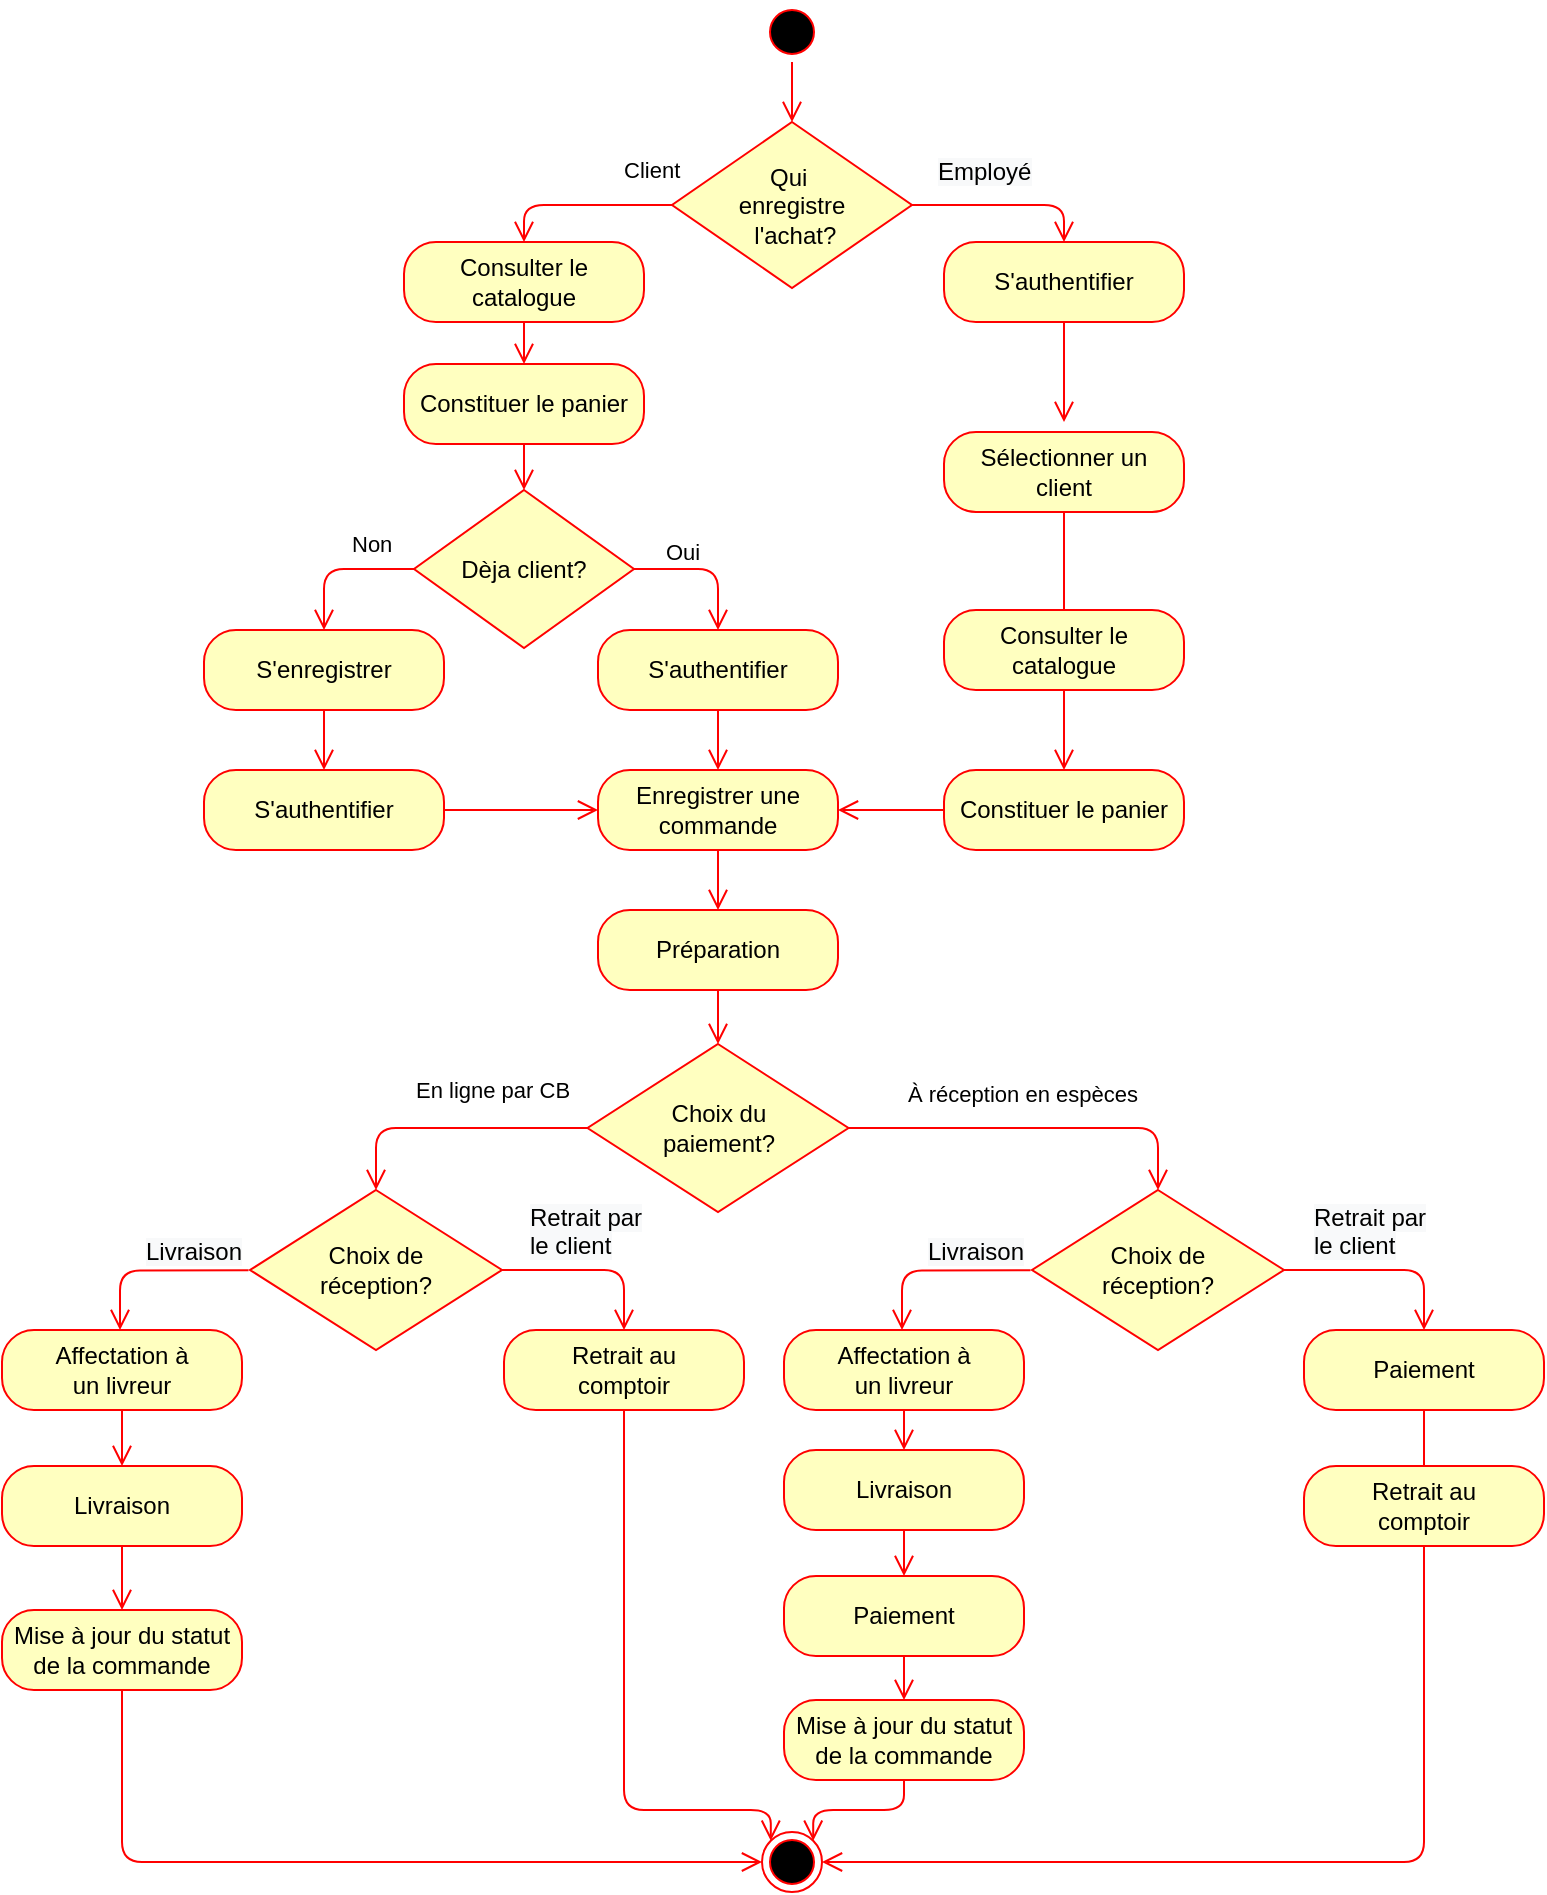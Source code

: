 <mxfile version="12.9.3" type="github">
  <diagram id="C5RBs43oDa-KdzZeNtuy" name="Page-1">
    <mxGraphModel dx="1598" dy="412" grid="1" gridSize="10" guides="1" tooltips="1" connect="1" arrows="1" fold="1" page="1" pageScale="1" pageWidth="827" pageHeight="1169" math="0" shadow="0">
      <root>
        <mxCell id="WIyWlLk6GJQsqaUBKTNV-0" />
        <mxCell id="WIyWlLk6GJQsqaUBKTNV-1" parent="WIyWlLk6GJQsqaUBKTNV-0" />
        <mxCell id="DZtqvsGBUFGNdlKDPb9Z-2" value="Consulter le catalogue" style="rounded=1;whiteSpace=wrap;html=1;arcSize=40;fontColor=#000000;fillColor=#ffffc0;strokeColor=#ff0000;" parent="WIyWlLk6GJQsqaUBKTNV-1" vertex="1">
          <mxGeometry x="200" y="136" width="120" height="40" as="geometry" />
        </mxCell>
        <mxCell id="DZtqvsGBUFGNdlKDPb9Z-3" value="" style="edgeStyle=orthogonalEdgeStyle;html=1;verticalAlign=bottom;endArrow=open;endSize=8;strokeColor=#ff0000;entryX=0.5;entryY=0;entryDx=0;entryDy=0;" parent="WIyWlLk6GJQsqaUBKTNV-1" source="DZtqvsGBUFGNdlKDPb9Z-2" target="DZtqvsGBUFGNdlKDPb9Z-4" edge="1">
          <mxGeometry relative="1" as="geometry">
            <mxPoint x="66" y="186" as="targetPoint" />
          </mxGeometry>
        </mxCell>
        <mxCell id="DZtqvsGBUFGNdlKDPb9Z-4" value="Constituer le panier" style="rounded=1;whiteSpace=wrap;html=1;arcSize=40;fontColor=#000000;fillColor=#ffffc0;strokeColor=#ff0000;" parent="WIyWlLk6GJQsqaUBKTNV-1" vertex="1">
          <mxGeometry x="200" y="197" width="120" height="40" as="geometry" />
        </mxCell>
        <mxCell id="DZtqvsGBUFGNdlKDPb9Z-5" value="" style="edgeStyle=orthogonalEdgeStyle;html=1;verticalAlign=bottom;endArrow=open;endSize=8;strokeColor=#ff0000;exitX=0.5;exitY=1;exitDx=0;exitDy=0;" parent="WIyWlLk6GJQsqaUBKTNV-1" source="DZtqvsGBUFGNdlKDPb9Z-4" edge="1">
          <mxGeometry relative="1" as="geometry">
            <mxPoint x="260" y="260" as="targetPoint" />
            <mxPoint x="510" y="441" as="sourcePoint" />
            <Array as="points" />
          </mxGeometry>
        </mxCell>
        <mxCell id="DZtqvsGBUFGNdlKDPb9Z-6" value="Qui&amp;nbsp;&lt;br&gt;enregistre&lt;br&gt;&amp;nbsp;l&#39;achat?" style="rhombus;whiteSpace=wrap;html=1;fillColor=#ffffc0;strokeColor=#ff0000;" parent="WIyWlLk6GJQsqaUBKTNV-1" vertex="1">
          <mxGeometry x="334" y="76" width="120" height="83" as="geometry" />
        </mxCell>
        <mxCell id="DZtqvsGBUFGNdlKDPb9Z-7" value="&lt;span style=&quot;font-size: 12px ; text-align: center ; white-space: normal ; background-color: rgb(248 , 249 , 250)&quot;&gt;Employé&lt;/span&gt;" style="edgeStyle=orthogonalEdgeStyle;html=1;align=left;verticalAlign=bottom;endArrow=open;endSize=8;strokeColor=#ff0000;entryX=0.5;entryY=0;entryDx=0;entryDy=0;" parent="WIyWlLk6GJQsqaUBKTNV-1" source="DZtqvsGBUFGNdlKDPb9Z-6" target="DZtqvsGBUFGNdlKDPb9Z-25" edge="1">
          <mxGeometry x="-0.781" y="9" relative="1" as="geometry">
            <mxPoint x="560" y="316" as="targetPoint" />
            <mxPoint y="1" as="offset" />
          </mxGeometry>
        </mxCell>
        <mxCell id="DZtqvsGBUFGNdlKDPb9Z-8" value="Client" style="edgeStyle=orthogonalEdgeStyle;html=1;align=left;verticalAlign=top;endArrow=open;endSize=8;strokeColor=#ff0000;exitX=0;exitY=0.5;exitDx=0;exitDy=0;entryX=0.5;entryY=0;entryDx=0;entryDy=0;" parent="WIyWlLk6GJQsqaUBKTNV-1" source="DZtqvsGBUFGNdlKDPb9Z-6" target="DZtqvsGBUFGNdlKDPb9Z-2" edge="1">
          <mxGeometry x="-0.426" y="-31" relative="1" as="geometry">
            <mxPoint x="260" y="146" as="targetPoint" />
            <mxPoint x="320" y="118" as="sourcePoint" />
            <Array as="points">
              <mxPoint x="260" y="118" />
            </Array>
            <mxPoint as="offset" />
          </mxGeometry>
        </mxCell>
        <mxCell id="DZtqvsGBUFGNdlKDPb9Z-9" value="Dèja client?" style="rhombus;whiteSpace=wrap;html=1;fillColor=#ffffc0;strokeColor=#ff0000;" parent="WIyWlLk6GJQsqaUBKTNV-1" vertex="1">
          <mxGeometry x="205" y="260" width="110" height="79" as="geometry" />
        </mxCell>
        <mxCell id="DZtqvsGBUFGNdlKDPb9Z-10" value="Oui" style="edgeStyle=orthogonalEdgeStyle;html=1;align=left;verticalAlign=bottom;endArrow=open;endSize=8;strokeColor=#ff0000;entryX=0.5;entryY=0;entryDx=0;entryDy=0;exitX=1;exitY=0.5;exitDx=0;exitDy=0;" parent="WIyWlLk6GJQsqaUBKTNV-1" source="DZtqvsGBUFGNdlKDPb9Z-9" target="DZtqvsGBUFGNdlKDPb9Z-18" edge="1">
          <mxGeometry x="-0.608" relative="1" as="geometry">
            <mxPoint x="350" y="510" as="targetPoint" />
            <mxPoint as="offset" />
            <Array as="points">
              <mxPoint x="315" y="300" />
              <mxPoint x="357" y="300" />
            </Array>
          </mxGeometry>
        </mxCell>
        <mxCell id="DZtqvsGBUFGNdlKDPb9Z-11" value="Non" style="edgeStyle=orthogonalEdgeStyle;html=1;align=left;verticalAlign=top;endArrow=open;endSize=8;strokeColor=#ff0000;exitX=0;exitY=0.5;exitDx=0;exitDy=0;entryX=0.5;entryY=0;entryDx=0;entryDy=0;" parent="WIyWlLk6GJQsqaUBKTNV-1" source="DZtqvsGBUFGNdlKDPb9Z-9" target="DZtqvsGBUFGNdlKDPb9Z-12" edge="1">
          <mxGeometry x="-0.119" y="-26" relative="1" as="geometry">
            <mxPoint x="110" y="450" as="targetPoint" />
            <mxPoint x="210" y="480" as="sourcePoint" />
            <Array as="points">
              <mxPoint x="205" y="300" />
              <mxPoint x="160" y="300" />
            </Array>
            <mxPoint as="offset" />
          </mxGeometry>
        </mxCell>
        <mxCell id="DZtqvsGBUFGNdlKDPb9Z-12" value="S&#39;enregistrer" style="rounded=1;whiteSpace=wrap;html=1;arcSize=40;fontColor=#000000;fillColor=#ffffc0;strokeColor=#ff0000;" parent="WIyWlLk6GJQsqaUBKTNV-1" vertex="1">
          <mxGeometry x="100" y="330" width="120" height="40" as="geometry" />
        </mxCell>
        <mxCell id="DZtqvsGBUFGNdlKDPb9Z-13" value="" style="edgeStyle=orthogonalEdgeStyle;html=1;verticalAlign=bottom;endArrow=open;endSize=8;strokeColor=#ff0000;entryX=0.5;entryY=0;entryDx=0;entryDy=0;" parent="WIyWlLk6GJQsqaUBKTNV-1" source="DZtqvsGBUFGNdlKDPb9Z-12" target="DZtqvsGBUFGNdlKDPb9Z-16" edge="1">
          <mxGeometry relative="1" as="geometry">
            <mxPoint x="30" y="630" as="targetPoint" />
          </mxGeometry>
        </mxCell>
        <mxCell id="DZtqvsGBUFGNdlKDPb9Z-16" value="S&#39;authentifier" style="rounded=1;whiteSpace=wrap;html=1;arcSize=40;fontColor=#000000;fillColor=#ffffc0;strokeColor=#ff0000;" parent="WIyWlLk6GJQsqaUBKTNV-1" vertex="1">
          <mxGeometry x="100" y="400" width="120" height="40" as="geometry" />
        </mxCell>
        <mxCell id="DZtqvsGBUFGNdlKDPb9Z-17" value="" style="edgeStyle=orthogonalEdgeStyle;html=1;verticalAlign=bottom;endArrow=open;endSize=8;strokeColor=#ff0000;entryX=0;entryY=0.5;entryDx=0;entryDy=0;" parent="WIyWlLk6GJQsqaUBKTNV-1" source="DZtqvsGBUFGNdlKDPb9Z-16" target="DZtqvsGBUFGNdlKDPb9Z-20" edge="1">
          <mxGeometry relative="1" as="geometry">
            <mxPoint x="240" y="620" as="targetPoint" />
          </mxGeometry>
        </mxCell>
        <mxCell id="DZtqvsGBUFGNdlKDPb9Z-18" value="S&#39;authentifier" style="rounded=1;whiteSpace=wrap;html=1;arcSize=40;fontColor=#000000;fillColor=#ffffc0;strokeColor=#ff0000;" parent="WIyWlLk6GJQsqaUBKTNV-1" vertex="1">
          <mxGeometry x="297" y="330" width="120" height="40" as="geometry" />
        </mxCell>
        <mxCell id="DZtqvsGBUFGNdlKDPb9Z-19" value="" style="edgeStyle=orthogonalEdgeStyle;html=1;verticalAlign=bottom;endArrow=open;endSize=8;strokeColor=#ff0000;entryX=0.5;entryY=0;entryDx=0;entryDy=0;" parent="WIyWlLk6GJQsqaUBKTNV-1" source="DZtqvsGBUFGNdlKDPb9Z-18" target="DZtqvsGBUFGNdlKDPb9Z-20" edge="1">
          <mxGeometry relative="1" as="geometry">
            <mxPoint x="354" y="570" as="targetPoint" />
          </mxGeometry>
        </mxCell>
        <mxCell id="DZtqvsGBUFGNdlKDPb9Z-20" value="Enregistrer une commande" style="rounded=1;whiteSpace=wrap;html=1;arcSize=40;fontColor=#000000;fillColor=#ffffc0;strokeColor=#ff0000;" parent="WIyWlLk6GJQsqaUBKTNV-1" vertex="1">
          <mxGeometry x="297" y="400" width="120" height="40" as="geometry" />
        </mxCell>
        <mxCell id="DZtqvsGBUFGNdlKDPb9Z-21" value="" style="edgeStyle=orthogonalEdgeStyle;html=1;verticalAlign=bottom;endArrow=open;endSize=8;strokeColor=#ff0000;entryX=0.5;entryY=0;entryDx=0;entryDy=0;" parent="WIyWlLk6GJQsqaUBKTNV-1" source="DZtqvsGBUFGNdlKDPb9Z-23" target="qeKKM6GIaMTyumXZyBNg-2" edge="1">
          <mxGeometry relative="1" as="geometry">
            <mxPoint x="357" y="490" as="targetPoint" />
          </mxGeometry>
        </mxCell>
        <mxCell id="DZtqvsGBUFGNdlKDPb9Z-25" value="S&#39;authentifier" style="rounded=1;whiteSpace=wrap;html=1;arcSize=40;fontColor=#000000;fillColor=#ffffc0;strokeColor=#ff0000;" parent="WIyWlLk6GJQsqaUBKTNV-1" vertex="1">
          <mxGeometry x="470" y="136" width="120" height="40" as="geometry" />
        </mxCell>
        <mxCell id="DZtqvsGBUFGNdlKDPb9Z-26" value="" style="edgeStyle=orthogonalEdgeStyle;html=1;verticalAlign=bottom;endArrow=open;endSize=8;strokeColor=#ff0000;entryX=0.5;entryY=0;entryDx=0;entryDy=0;" parent="WIyWlLk6GJQsqaUBKTNV-1" source="DZtqvsGBUFGNdlKDPb9Z-25" edge="1">
          <mxGeometry relative="1" as="geometry">
            <mxPoint x="530" y="226" as="targetPoint" />
          </mxGeometry>
        </mxCell>
        <mxCell id="DZtqvsGBUFGNdlKDPb9Z-27" value="Choix de&lt;br&gt;réception?" style="rhombus;whiteSpace=wrap;html=1;fillColor=#ffffc0;strokeColor=#ff0000;" parent="WIyWlLk6GJQsqaUBKTNV-1" vertex="1">
          <mxGeometry x="123" y="610" width="126" height="80" as="geometry" />
        </mxCell>
        <mxCell id="DZtqvsGBUFGNdlKDPb9Z-28" value="&lt;span style=&quot;font-size: 12px ; text-align: center ; white-space: normal ; background-color: rgb(248 , 249 , 250)&quot;&gt;Livraison&lt;/span&gt;" style="edgeStyle=orthogonalEdgeStyle;html=1;align=left;verticalAlign=bottom;endArrow=open;endSize=8;strokeColor=#ff0000;entryX=0.5;entryY=0;entryDx=0;entryDy=0;exitX=-0.006;exitY=0.502;exitDx=0;exitDy=0;exitPerimeter=0;" parent="WIyWlLk6GJQsqaUBKTNV-1" source="DZtqvsGBUFGNdlKDPb9Z-27" edge="1">
          <mxGeometry x="0.132" relative="1" as="geometry">
            <mxPoint x="58.0" y="680" as="targetPoint" />
            <mxPoint x="109" y="650" as="sourcePoint" />
            <Array as="points">
              <mxPoint x="58" y="650" />
            </Array>
            <mxPoint as="offset" />
          </mxGeometry>
        </mxCell>
        <mxCell id="DZtqvsGBUFGNdlKDPb9Z-29" value="&lt;span style=&quot;font-size: 12px ; text-align: center ; white-space: normal ; background-color: rgb(248 , 249 , 250)&quot;&gt;Retrait&amp;nbsp;&lt;/span&gt;&lt;span style=&quot;font-size: 12px ; text-align: center ; white-space: normal ; background-color: rgb(248 , 249 , 250)&quot;&gt;par le client&lt;/span&gt;" style="edgeStyle=orthogonalEdgeStyle;html=1;align=left;verticalAlign=top;endArrow=open;endSize=8;strokeColor=#ff0000;entryX=0.5;entryY=0;entryDx=0;entryDy=0;" parent="WIyWlLk6GJQsqaUBKTNV-1" source="DZtqvsGBUFGNdlKDPb9Z-27" target="DZtqvsGBUFGNdlKDPb9Z-32" edge="1">
          <mxGeometry x="-0.75" y="40" relative="1" as="geometry">
            <mxPoint x="405" y="920" as="targetPoint" />
            <mxPoint as="offset" />
          </mxGeometry>
        </mxCell>
        <mxCell id="DZtqvsGBUFGNdlKDPb9Z-30" value="Affectation à&lt;br&gt;un livreur" style="rounded=1;whiteSpace=wrap;html=1;arcSize=40;fontColor=#000000;fillColor=#ffffc0;strokeColor=#ff0000;" parent="WIyWlLk6GJQsqaUBKTNV-1" vertex="1">
          <mxGeometry x="-1" y="680" width="120" height="40" as="geometry" />
        </mxCell>
        <mxCell id="DZtqvsGBUFGNdlKDPb9Z-31" value="" style="edgeStyle=orthogonalEdgeStyle;html=1;verticalAlign=bottom;endArrow=open;endSize=8;strokeColor=#ff0000;entryX=0.5;entryY=0;entryDx=0;entryDy=0;" parent="WIyWlLk6GJQsqaUBKTNV-1" source="DZtqvsGBUFGNdlKDPb9Z-30" target="DZtqvsGBUFGNdlKDPb9Z-34" edge="1">
          <mxGeometry relative="1" as="geometry">
            <mxPoint x="-31" y="1110" as="targetPoint" />
          </mxGeometry>
        </mxCell>
        <mxCell id="DZtqvsGBUFGNdlKDPb9Z-32" value="Retrait au&lt;br&gt;comptoir" style="rounded=1;whiteSpace=wrap;html=1;arcSize=40;fontColor=#000000;fillColor=#ffffc0;strokeColor=#ff0000;" parent="WIyWlLk6GJQsqaUBKTNV-1" vertex="1">
          <mxGeometry x="250" y="680" width="120" height="40" as="geometry" />
        </mxCell>
        <mxCell id="DZtqvsGBUFGNdlKDPb9Z-33" value="" style="edgeStyle=orthogonalEdgeStyle;html=1;verticalAlign=bottom;endArrow=open;endSize=8;strokeColor=#ff0000;exitX=0.5;exitY=1;exitDx=0;exitDy=0;entryX=0;entryY=0;entryDx=0;entryDy=0;" parent="WIyWlLk6GJQsqaUBKTNV-1" source="DZtqvsGBUFGNdlKDPb9Z-32" target="qeKKM6GIaMTyumXZyBNg-16" edge="1">
          <mxGeometry relative="1" as="geometry">
            <mxPoint x="310" y="980" as="targetPoint" />
            <Array as="points">
              <mxPoint x="310" y="920" />
              <mxPoint x="383" y="920" />
            </Array>
          </mxGeometry>
        </mxCell>
        <mxCell id="DZtqvsGBUFGNdlKDPb9Z-34" value="Livraison" style="rounded=1;whiteSpace=wrap;html=1;arcSize=40;fontColor=#000000;fillColor=#ffffc0;strokeColor=#ff0000;" parent="WIyWlLk6GJQsqaUBKTNV-1" vertex="1">
          <mxGeometry x="-1" y="748" width="120" height="40" as="geometry" />
        </mxCell>
        <mxCell id="DZtqvsGBUFGNdlKDPb9Z-35" value="" style="edgeStyle=orthogonalEdgeStyle;html=1;verticalAlign=bottom;endArrow=open;endSize=8;strokeColor=#ff0000;exitX=0.5;exitY=1;exitDx=0;exitDy=0;entryX=0.5;entryY=0;entryDx=0;entryDy=0;" parent="WIyWlLk6GJQsqaUBKTNV-1" source="DZtqvsGBUFGNdlKDPb9Z-34" target="MSf04392_6tNHXhAw77s-1" edge="1">
          <mxGeometry relative="1" as="geometry">
            <mxPoint x="59" y="880" as="targetPoint" />
            <Array as="points" />
          </mxGeometry>
        </mxCell>
        <mxCell id="DZtqvsGBUFGNdlKDPb9Z-38" value="" style="ellipse;html=1;shape=startState;fillColor=#000000;strokeColor=#ff0000;" parent="WIyWlLk6GJQsqaUBKTNV-1" vertex="1">
          <mxGeometry x="379" y="16" width="30" height="30" as="geometry" />
        </mxCell>
        <mxCell id="DZtqvsGBUFGNdlKDPb9Z-39" value="" style="edgeStyle=orthogonalEdgeStyle;html=1;verticalAlign=bottom;endArrow=open;endSize=8;strokeColor=#ff0000;entryX=0.5;entryY=0;entryDx=0;entryDy=0;" parent="WIyWlLk6GJQsqaUBKTNV-1" source="DZtqvsGBUFGNdlKDPb9Z-38" target="DZtqvsGBUFGNdlKDPb9Z-6" edge="1">
          <mxGeometry relative="1" as="geometry">
            <mxPoint x="394" y="156" as="targetPoint" />
          </mxGeometry>
        </mxCell>
        <mxCell id="DZtqvsGBUFGNdlKDPb9Z-40" value="Sélectionner un&lt;br&gt;client" style="rounded=1;whiteSpace=wrap;html=1;arcSize=40;fontColor=#000000;fillColor=#ffffc0;strokeColor=#ff0000;" parent="WIyWlLk6GJQsqaUBKTNV-1" vertex="1">
          <mxGeometry x="470" y="231" width="120" height="40" as="geometry" />
        </mxCell>
        <mxCell id="DZtqvsGBUFGNdlKDPb9Z-41" value="" style="edgeStyle=orthogonalEdgeStyle;html=1;verticalAlign=bottom;endArrow=open;endSize=8;strokeColor=#ff0000;exitX=0.5;exitY=1;exitDx=0;exitDy=0;entryX=0.5;entryY=0;entryDx=0;entryDy=0;" parent="WIyWlLk6GJQsqaUBKTNV-1" source="DZtqvsGBUFGNdlKDPb9Z-40" target="DZtqvsGBUFGNdlKDPb9Z-44" edge="1">
          <mxGeometry relative="1" as="geometry">
            <mxPoint x="660" y="370" as="targetPoint" />
            <Array as="points">
              <mxPoint x="530" y="330" />
              <mxPoint x="530" y="330" />
            </Array>
          </mxGeometry>
        </mxCell>
        <mxCell id="DZtqvsGBUFGNdlKDPb9Z-44" value="Consulter le catalogue" style="rounded=1;whiteSpace=wrap;html=1;arcSize=40;fontColor=#000000;fillColor=#ffffc0;strokeColor=#ff0000;" parent="WIyWlLk6GJQsqaUBKTNV-1" vertex="1">
          <mxGeometry x="470" y="320" width="120" height="40" as="geometry" />
        </mxCell>
        <mxCell id="DZtqvsGBUFGNdlKDPb9Z-45" value="" style="edgeStyle=orthogonalEdgeStyle;html=1;verticalAlign=bottom;endArrow=open;endSize=8;strokeColor=#ff0000;entryX=0.5;entryY=0;entryDx=0;entryDy=0;" parent="WIyWlLk6GJQsqaUBKTNV-1" source="DZtqvsGBUFGNdlKDPb9Z-44" target="DZtqvsGBUFGNdlKDPb9Z-46" edge="1">
          <mxGeometry relative="1" as="geometry">
            <mxPoint x="430" y="330" as="targetPoint" />
          </mxGeometry>
        </mxCell>
        <mxCell id="DZtqvsGBUFGNdlKDPb9Z-46" value="Constituer le panier" style="rounded=1;whiteSpace=wrap;html=1;arcSize=40;fontColor=#000000;fillColor=#ffffc0;strokeColor=#ff0000;" parent="WIyWlLk6GJQsqaUBKTNV-1" vertex="1">
          <mxGeometry x="470" y="400" width="120" height="40" as="geometry" />
        </mxCell>
        <mxCell id="DZtqvsGBUFGNdlKDPb9Z-47" value="" style="edgeStyle=orthogonalEdgeStyle;html=1;verticalAlign=bottom;endArrow=open;endSize=8;strokeColor=#ff0000;exitX=0;exitY=0.5;exitDx=0;exitDy=0;entryX=1;entryY=0.5;entryDx=0;entryDy=0;" parent="WIyWlLk6GJQsqaUBKTNV-1" source="DZtqvsGBUFGNdlKDPb9Z-46" target="DZtqvsGBUFGNdlKDPb9Z-20" edge="1">
          <mxGeometry relative="1" as="geometry">
            <mxPoint x="430" y="560" as="targetPoint" />
            <mxPoint x="710" y="580" as="sourcePoint" />
            <Array as="points">
              <mxPoint x="450" y="420" />
              <mxPoint x="450" y="420" />
            </Array>
          </mxGeometry>
        </mxCell>
        <mxCell id="qeKKM6GIaMTyumXZyBNg-2" value="Choix du &lt;br&gt;paiement?" style="rhombus;whiteSpace=wrap;html=1;fillColor=#ffffc0;strokeColor=#ff0000;" parent="WIyWlLk6GJQsqaUBKTNV-1" vertex="1">
          <mxGeometry x="291.75" y="537" width="130.5" height="84" as="geometry" />
        </mxCell>
        <mxCell id="qeKKM6GIaMTyumXZyBNg-3" value="À réception en espèces" style="edgeStyle=orthogonalEdgeStyle;html=1;align=left;verticalAlign=bottom;endArrow=open;endSize=8;strokeColor=#ff0000;exitX=1;exitY=0.5;exitDx=0;exitDy=0;" parent="WIyWlLk6GJQsqaUBKTNV-1" source="qeKKM6GIaMTyumXZyBNg-2" target="qeKKM6GIaMTyumXZyBNg-7" edge="1">
          <mxGeometry x="-0.705" y="8" relative="1" as="geometry">
            <mxPoint x="610" y="530" as="targetPoint" />
            <Array as="points">
              <mxPoint x="577" y="579" />
            </Array>
            <mxPoint as="offset" />
          </mxGeometry>
        </mxCell>
        <mxCell id="qeKKM6GIaMTyumXZyBNg-4" value="En ligne par CB" style="edgeStyle=orthogonalEdgeStyle;html=1;align=left;verticalAlign=top;endArrow=open;endSize=8;strokeColor=#ff0000;entryX=0.5;entryY=0;entryDx=0;entryDy=0;" parent="WIyWlLk6GJQsqaUBKTNV-1" source="qeKKM6GIaMTyumXZyBNg-2" target="DZtqvsGBUFGNdlKDPb9Z-27" edge="1">
          <mxGeometry x="0.277" y="-32" relative="1" as="geometry">
            <mxPoint x="160" y="530" as="targetPoint" />
            <mxPoint as="offset" />
          </mxGeometry>
        </mxCell>
        <mxCell id="qeKKM6GIaMTyumXZyBNg-7" value="Choix de&lt;br&gt;réception?" style="rhombus;whiteSpace=wrap;html=1;fillColor=#ffffc0;strokeColor=#ff0000;" parent="WIyWlLk6GJQsqaUBKTNV-1" vertex="1">
          <mxGeometry x="514" y="610" width="126" height="80" as="geometry" />
        </mxCell>
        <mxCell id="qeKKM6GIaMTyumXZyBNg-8" value="&lt;span style=&quot;font-size: 12px ; text-align: center ; white-space: normal ; background-color: rgb(248 , 249 , 250)&quot;&gt;Livraison&lt;/span&gt;" style="edgeStyle=orthogonalEdgeStyle;html=1;align=left;verticalAlign=bottom;endArrow=open;endSize=8;strokeColor=#ff0000;entryX=0.5;entryY=0;entryDx=0;entryDy=0;exitX=-0.006;exitY=0.502;exitDx=0;exitDy=0;exitPerimeter=0;" parent="WIyWlLk6GJQsqaUBKTNV-1" source="qeKKM6GIaMTyumXZyBNg-7" edge="1">
          <mxGeometry x="0.132" relative="1" as="geometry">
            <mxPoint x="449" y="680" as="targetPoint" />
            <mxPoint x="500" y="650" as="sourcePoint" />
            <Array as="points">
              <mxPoint x="449" y="650" />
            </Array>
            <mxPoint as="offset" />
          </mxGeometry>
        </mxCell>
        <mxCell id="qeKKM6GIaMTyumXZyBNg-9" value="&lt;span style=&quot;font-size: 12px ; text-align: center ; white-space: normal ; background-color: rgb(248 , 249 , 250)&quot;&gt;Retrait&amp;nbsp;&lt;/span&gt;&lt;span style=&quot;font-size: 12px ; text-align: center ; white-space: normal ; background-color: rgb(248 , 249 , 250)&quot;&gt;par le client&lt;/span&gt;" style="edgeStyle=orthogonalEdgeStyle;html=1;align=left;verticalAlign=top;endArrow=open;endSize=8;strokeColor=#ff0000;entryX=0.5;entryY=0;entryDx=0;entryDy=0;" parent="WIyWlLk6GJQsqaUBKTNV-1" source="qeKKM6GIaMTyumXZyBNg-7" target="qeKKM6GIaMTyumXZyBNg-12" edge="1">
          <mxGeometry x="-0.75" y="40" relative="1" as="geometry">
            <mxPoint x="796" y="920" as="targetPoint" />
            <mxPoint as="offset" />
          </mxGeometry>
        </mxCell>
        <mxCell id="qeKKM6GIaMTyumXZyBNg-10" value="Affectation à&lt;br&gt;un livreur" style="rounded=1;whiteSpace=wrap;html=1;arcSize=40;fontColor=#000000;fillColor=#ffffc0;strokeColor=#ff0000;" parent="WIyWlLk6GJQsqaUBKTNV-1" vertex="1">
          <mxGeometry x="390" y="680" width="120" height="40" as="geometry" />
        </mxCell>
        <mxCell id="qeKKM6GIaMTyumXZyBNg-11" value="" style="edgeStyle=orthogonalEdgeStyle;html=1;verticalAlign=bottom;endArrow=open;endSize=8;strokeColor=#ff0000;entryX=0.5;entryY=0;entryDx=0;entryDy=0;" parent="WIyWlLk6GJQsqaUBKTNV-1" source="qeKKM6GIaMTyumXZyBNg-10" target="qeKKM6GIaMTyumXZyBNg-14" edge="1">
          <mxGeometry relative="1" as="geometry">
            <mxPoint x="360" y="1110" as="targetPoint" />
          </mxGeometry>
        </mxCell>
        <mxCell id="qeKKM6GIaMTyumXZyBNg-12" value="Paiement" style="rounded=1;whiteSpace=wrap;html=1;arcSize=40;fontColor=#000000;fillColor=#ffffc0;strokeColor=#ff0000;" parent="WIyWlLk6GJQsqaUBKTNV-1" vertex="1">
          <mxGeometry x="650" y="680" width="120" height="40" as="geometry" />
        </mxCell>
        <mxCell id="qeKKM6GIaMTyumXZyBNg-13" value="" style="edgeStyle=orthogonalEdgeStyle;html=1;verticalAlign=bottom;endArrow=open;endSize=8;strokeColor=#ff0000;exitX=0.5;exitY=1;exitDx=0;exitDy=0;entryX=0.5;entryY=0;entryDx=0;entryDy=0;" parent="WIyWlLk6GJQsqaUBKTNV-1" source="qeKKM6GIaMTyumXZyBNg-12" target="qeKKM6GIaMTyumXZyBNg-20" edge="1">
          <mxGeometry relative="1" as="geometry">
            <mxPoint x="680" y="945" as="targetPoint" />
            <Array as="points">
              <mxPoint x="710" y="790" />
              <mxPoint x="710" y="790" />
            </Array>
          </mxGeometry>
        </mxCell>
        <mxCell id="qeKKM6GIaMTyumXZyBNg-14" value="Livraison" style="rounded=1;whiteSpace=wrap;html=1;arcSize=40;fontColor=#000000;fillColor=#ffffc0;strokeColor=#ff0000;" parent="WIyWlLk6GJQsqaUBKTNV-1" vertex="1">
          <mxGeometry x="390" y="740" width="120" height="40" as="geometry" />
        </mxCell>
        <mxCell id="qeKKM6GIaMTyumXZyBNg-15" value="" style="edgeStyle=orthogonalEdgeStyle;html=1;verticalAlign=bottom;endArrow=open;endSize=8;strokeColor=#ff0000;exitX=0.5;exitY=1;exitDx=0;exitDy=0;entryX=0.5;entryY=0;entryDx=0;entryDy=0;" parent="WIyWlLk6GJQsqaUBKTNV-1" source="qeKKM6GIaMTyumXZyBNg-14" target="qeKKM6GIaMTyumXZyBNg-17" edge="1">
          <mxGeometry relative="1" as="geometry">
            <mxPoint x="450" y="810" as="targetPoint" />
            <Array as="points" />
          </mxGeometry>
        </mxCell>
        <mxCell id="qeKKM6GIaMTyumXZyBNg-16" value="" style="ellipse;html=1;shape=endState;fillColor=#000000;strokeColor=#ff0000;" parent="WIyWlLk6GJQsqaUBKTNV-1" vertex="1">
          <mxGeometry x="379" y="931" width="30" height="30" as="geometry" />
        </mxCell>
        <mxCell id="qeKKM6GIaMTyumXZyBNg-17" value="Paiement" style="rounded=1;whiteSpace=wrap;html=1;arcSize=40;fontColor=#000000;fillColor=#ffffc0;strokeColor=#ff0000;" parent="WIyWlLk6GJQsqaUBKTNV-1" vertex="1">
          <mxGeometry x="390" y="803" width="120" height="40" as="geometry" />
        </mxCell>
        <mxCell id="qeKKM6GIaMTyumXZyBNg-18" value="" style="edgeStyle=orthogonalEdgeStyle;html=1;verticalAlign=bottom;endArrow=open;endSize=8;strokeColor=#ff0000;entryX=0.5;entryY=0;entryDx=0;entryDy=0;" parent="WIyWlLk6GJQsqaUBKTNV-1" source="qeKKM6GIaMTyumXZyBNg-17" target="MSf04392_6tNHXhAw77s-3" edge="1">
          <mxGeometry relative="1" as="geometry">
            <mxPoint x="450" y="880" as="targetPoint" />
            <Array as="points" />
          </mxGeometry>
        </mxCell>
        <mxCell id="qeKKM6GIaMTyumXZyBNg-20" value="Retrait au&lt;br&gt;comptoir" style="rounded=1;whiteSpace=wrap;html=1;arcSize=40;fontColor=#000000;fillColor=#ffffc0;strokeColor=#ff0000;" parent="WIyWlLk6GJQsqaUBKTNV-1" vertex="1">
          <mxGeometry x="650" y="748" width="120" height="40" as="geometry" />
        </mxCell>
        <mxCell id="qeKKM6GIaMTyumXZyBNg-21" value="" style="edgeStyle=orthogonalEdgeStyle;html=1;verticalAlign=bottom;endArrow=open;endSize=8;strokeColor=#ff0000;entryX=1;entryY=0.5;entryDx=0;entryDy=0;" parent="WIyWlLk6GJQsqaUBKTNV-1" source="qeKKM6GIaMTyumXZyBNg-20" target="qeKKM6GIaMTyumXZyBNg-16" edge="1">
          <mxGeometry relative="1" as="geometry">
            <mxPoint x="310" y="945" as="targetPoint" />
            <Array as="points">
              <mxPoint x="710" y="946" />
            </Array>
          </mxGeometry>
        </mxCell>
        <mxCell id="DZtqvsGBUFGNdlKDPb9Z-23" value="Préparation" style="rounded=1;whiteSpace=wrap;html=1;arcSize=40;fontColor=#000000;fillColor=#ffffc0;strokeColor=#ff0000;" parent="WIyWlLk6GJQsqaUBKTNV-1" vertex="1">
          <mxGeometry x="297" y="470" width="120" height="40" as="geometry" />
        </mxCell>
        <mxCell id="MwOO__RhozNV4KL4FOzL-0" value="" style="edgeStyle=orthogonalEdgeStyle;html=1;verticalAlign=bottom;endArrow=open;endSize=8;strokeColor=#ff0000;entryX=0.5;entryY=0;entryDx=0;entryDy=0;" parent="WIyWlLk6GJQsqaUBKTNV-1" source="DZtqvsGBUFGNdlKDPb9Z-20" target="DZtqvsGBUFGNdlKDPb9Z-23" edge="1">
          <mxGeometry relative="1" as="geometry">
            <mxPoint x="357.25" y="485" as="targetPoint" />
            <mxPoint x="357" y="440" as="sourcePoint" />
          </mxGeometry>
        </mxCell>
        <mxCell id="MSf04392_6tNHXhAw77s-1" value="Mise à jour du statut de la commande" style="rounded=1;whiteSpace=wrap;html=1;arcSize=40;fontColor=#000000;fillColor=#ffffc0;strokeColor=#ff0000;" vertex="1" parent="WIyWlLk6GJQsqaUBKTNV-1">
          <mxGeometry x="-1" y="820" width="120" height="40" as="geometry" />
        </mxCell>
        <mxCell id="MSf04392_6tNHXhAw77s-2" value="" style="edgeStyle=orthogonalEdgeStyle;html=1;verticalAlign=bottom;endArrow=open;endSize=8;strokeColor=#ff0000;entryX=0;entryY=0.5;entryDx=0;entryDy=0;" edge="1" source="MSf04392_6tNHXhAw77s-1" parent="WIyWlLk6GJQsqaUBKTNV-1" target="qeKKM6GIaMTyumXZyBNg-16">
          <mxGeometry relative="1" as="geometry">
            <mxPoint x="63" y="980" as="targetPoint" />
            <Array as="points">
              <mxPoint x="59" y="946" />
            </Array>
          </mxGeometry>
        </mxCell>
        <mxCell id="MSf04392_6tNHXhAw77s-3" value="Mise à jour du statut de la commande" style="rounded=1;whiteSpace=wrap;html=1;arcSize=40;fontColor=#000000;fillColor=#ffffc0;strokeColor=#ff0000;" vertex="1" parent="WIyWlLk6GJQsqaUBKTNV-1">
          <mxGeometry x="390" y="865" width="120" height="40" as="geometry" />
        </mxCell>
        <mxCell id="MSf04392_6tNHXhAw77s-4" value="" style="edgeStyle=orthogonalEdgeStyle;html=1;verticalAlign=bottom;endArrow=open;endSize=8;strokeColor=#ff0000;entryX=1;entryY=0;entryDx=0;entryDy=0;" edge="1" source="MSf04392_6tNHXhAw77s-3" parent="WIyWlLk6GJQsqaUBKTNV-1" target="qeKKM6GIaMTyumXZyBNg-16">
          <mxGeometry relative="1" as="geometry">
            <mxPoint x="405" y="950" as="targetPoint" />
            <Array as="points">
              <mxPoint x="450" y="920" />
              <mxPoint x="405" y="920" />
            </Array>
          </mxGeometry>
        </mxCell>
      </root>
    </mxGraphModel>
  </diagram>
</mxfile>
